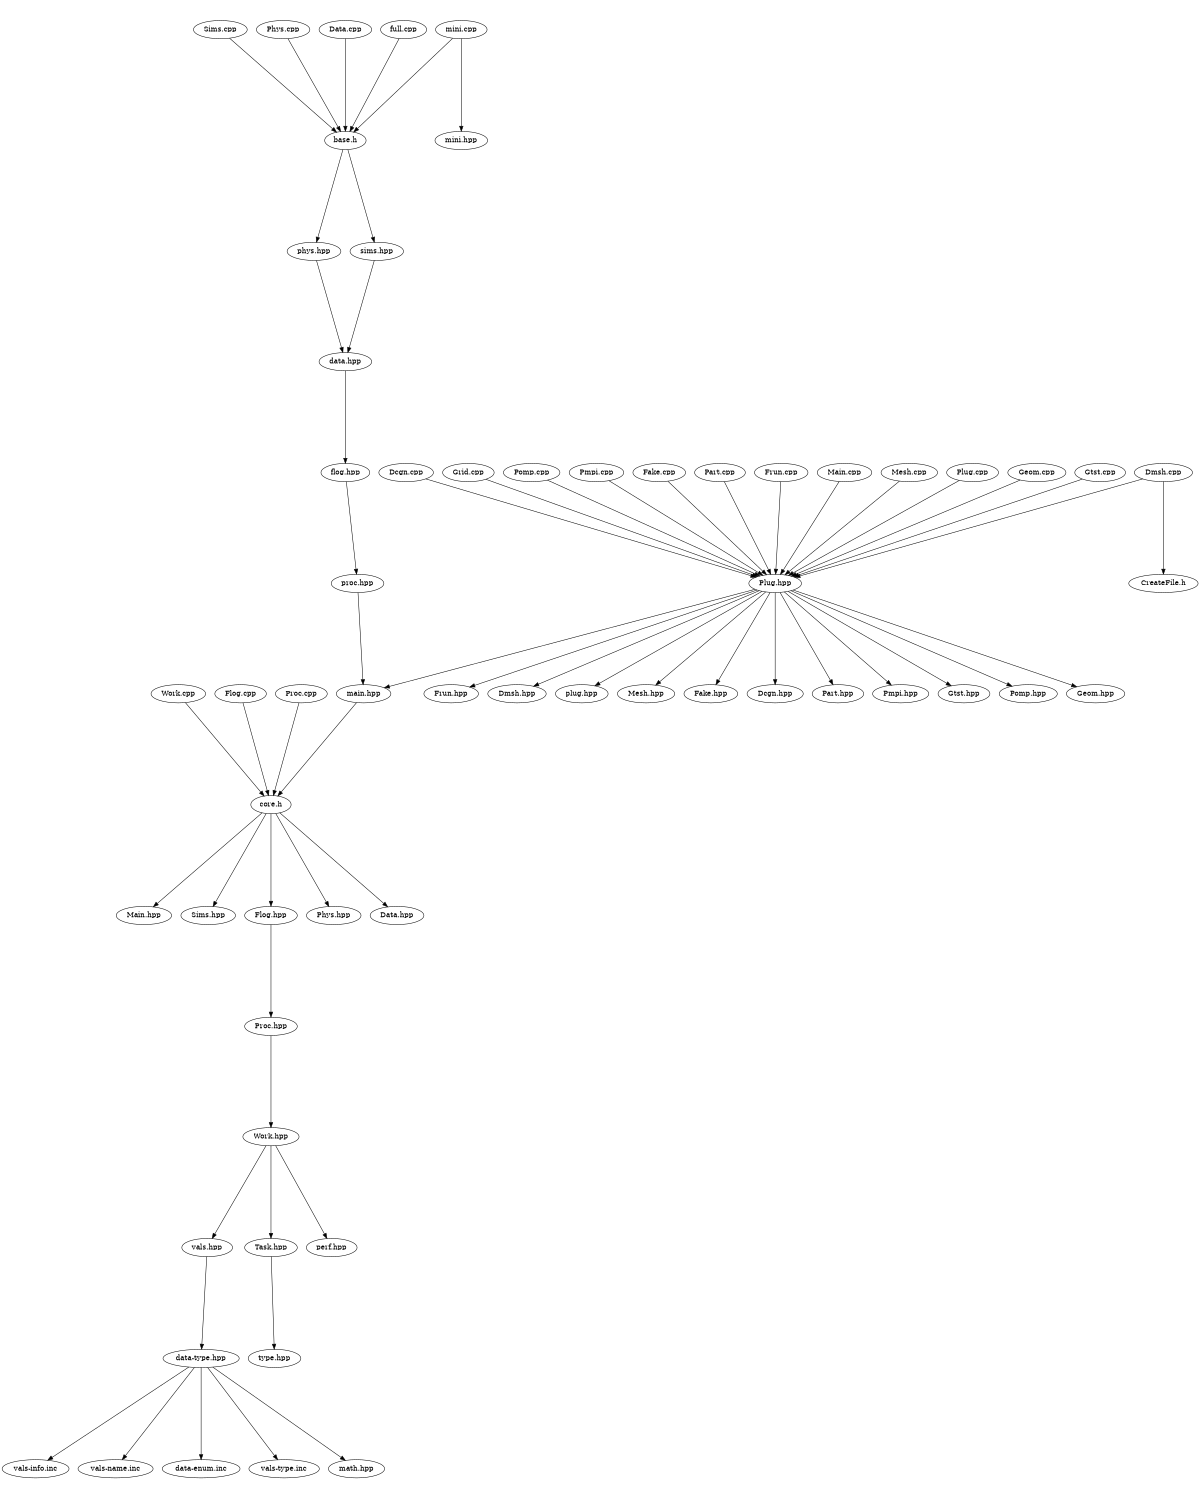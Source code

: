 digraph "source tree" {
    overlap=scale;
    size="8,10";
    ratio="fill";
    fontsize="16";
    fontname="Helvetica";
	clusterrank="local";
	"Plug.hpp" -> "Frun.hpp"
	"Plug.hpp" -> "Dmsh.hpp"
	"vals.hpp" -> "data-type.hpp"
	"Dcgn.cpp" -> "Plug.hpp"
	"Plug.hpp" -> "plug.hpp"
	"Sims.cpp" -> "base.h"
	"base.h" -> "phys.hpp"
	"Grid.cpp" -> "Plug.hpp"
	"Phys.cpp" -> "base.h"
	"Pomp.cpp" -> "Plug.hpp"
	"Plug.hpp" -> "Mesh.hpp"
	"data-type.hpp" -> "vals-info.inc"
	"proc.hpp" -> "main.hpp"
	"data-type.hpp" -> "vals-name.inc"
	"core.h" -> "Main.hpp"
	"Work.cpp" -> "core.h"
	"Dmsh.cpp" -> "CreateFile.h"
	"Plug.hpp" -> "Fake.hpp"
	"data-type.hpp" -> "data-enum.inc"
	"Dmsh.cpp" -> "Plug.hpp"
	"Pmpi.cpp" -> "Plug.hpp"
	"phys.hpp" -> "data.hpp"
	"Data.cpp" -> "base.h"
	"Plug.hpp" -> "Dcgn.hpp"
	"core.h" -> "Sims.hpp"
	"full.cpp" -> "base.h"
	"data.hpp" -> "flog.hpp"
	"Fake.cpp" -> "Plug.hpp"
	"Flog.hpp" -> "Proc.hpp"
	"mini.cpp" -> "mini.hpp"
	"Task.hpp" -> "type.hpp"
	"Work.hpp" -> "Task.hpp"
	"Flog.cpp" -> "core.h"
	"flog.hpp" -> "proc.hpp"
	"Part.cpp" -> "Plug.hpp"
	"core.h" -> "Flog.hpp"
	"Proc.cpp" -> "core.h"
	"Work.hpp" -> "vals.hpp"
	"mini.cpp" -> "base.h"
	"Frun.cpp" -> "Plug.hpp"
	"Plug.hpp" -> "Part.hpp"
	"Main.cpp" -> "Plug.hpp"
	"Plug.hpp" -> "Pmpi.hpp"
	"data-type.hpp" -> "vals-type.inc"
	"base.h" -> "sims.hpp"
	"data-type.hpp" -> "math.hpp"
	"Mesh.cpp" -> "Plug.hpp"
	"sims.hpp" -> "data.hpp"
	"Plug.hpp" -> "Gtst.hpp"
	"Work.hpp" -> "perf.hpp"
	"Plug.cpp" -> "Plug.hpp"
	"Proc.hpp" -> "Work.hpp"
	"Geom.cpp" -> "Plug.hpp"
	"Plug.hpp" -> "main.hpp"
	"Plug.hpp" -> "Pomp.hpp"
	"main.hpp" -> "core.h"
	"Plug.hpp" -> "Geom.hpp"
	"core.h" -> "Phys.hpp"
	"core.h" -> "Data.hpp"
	"Gtst.cpp" -> "Plug.hpp"
}
